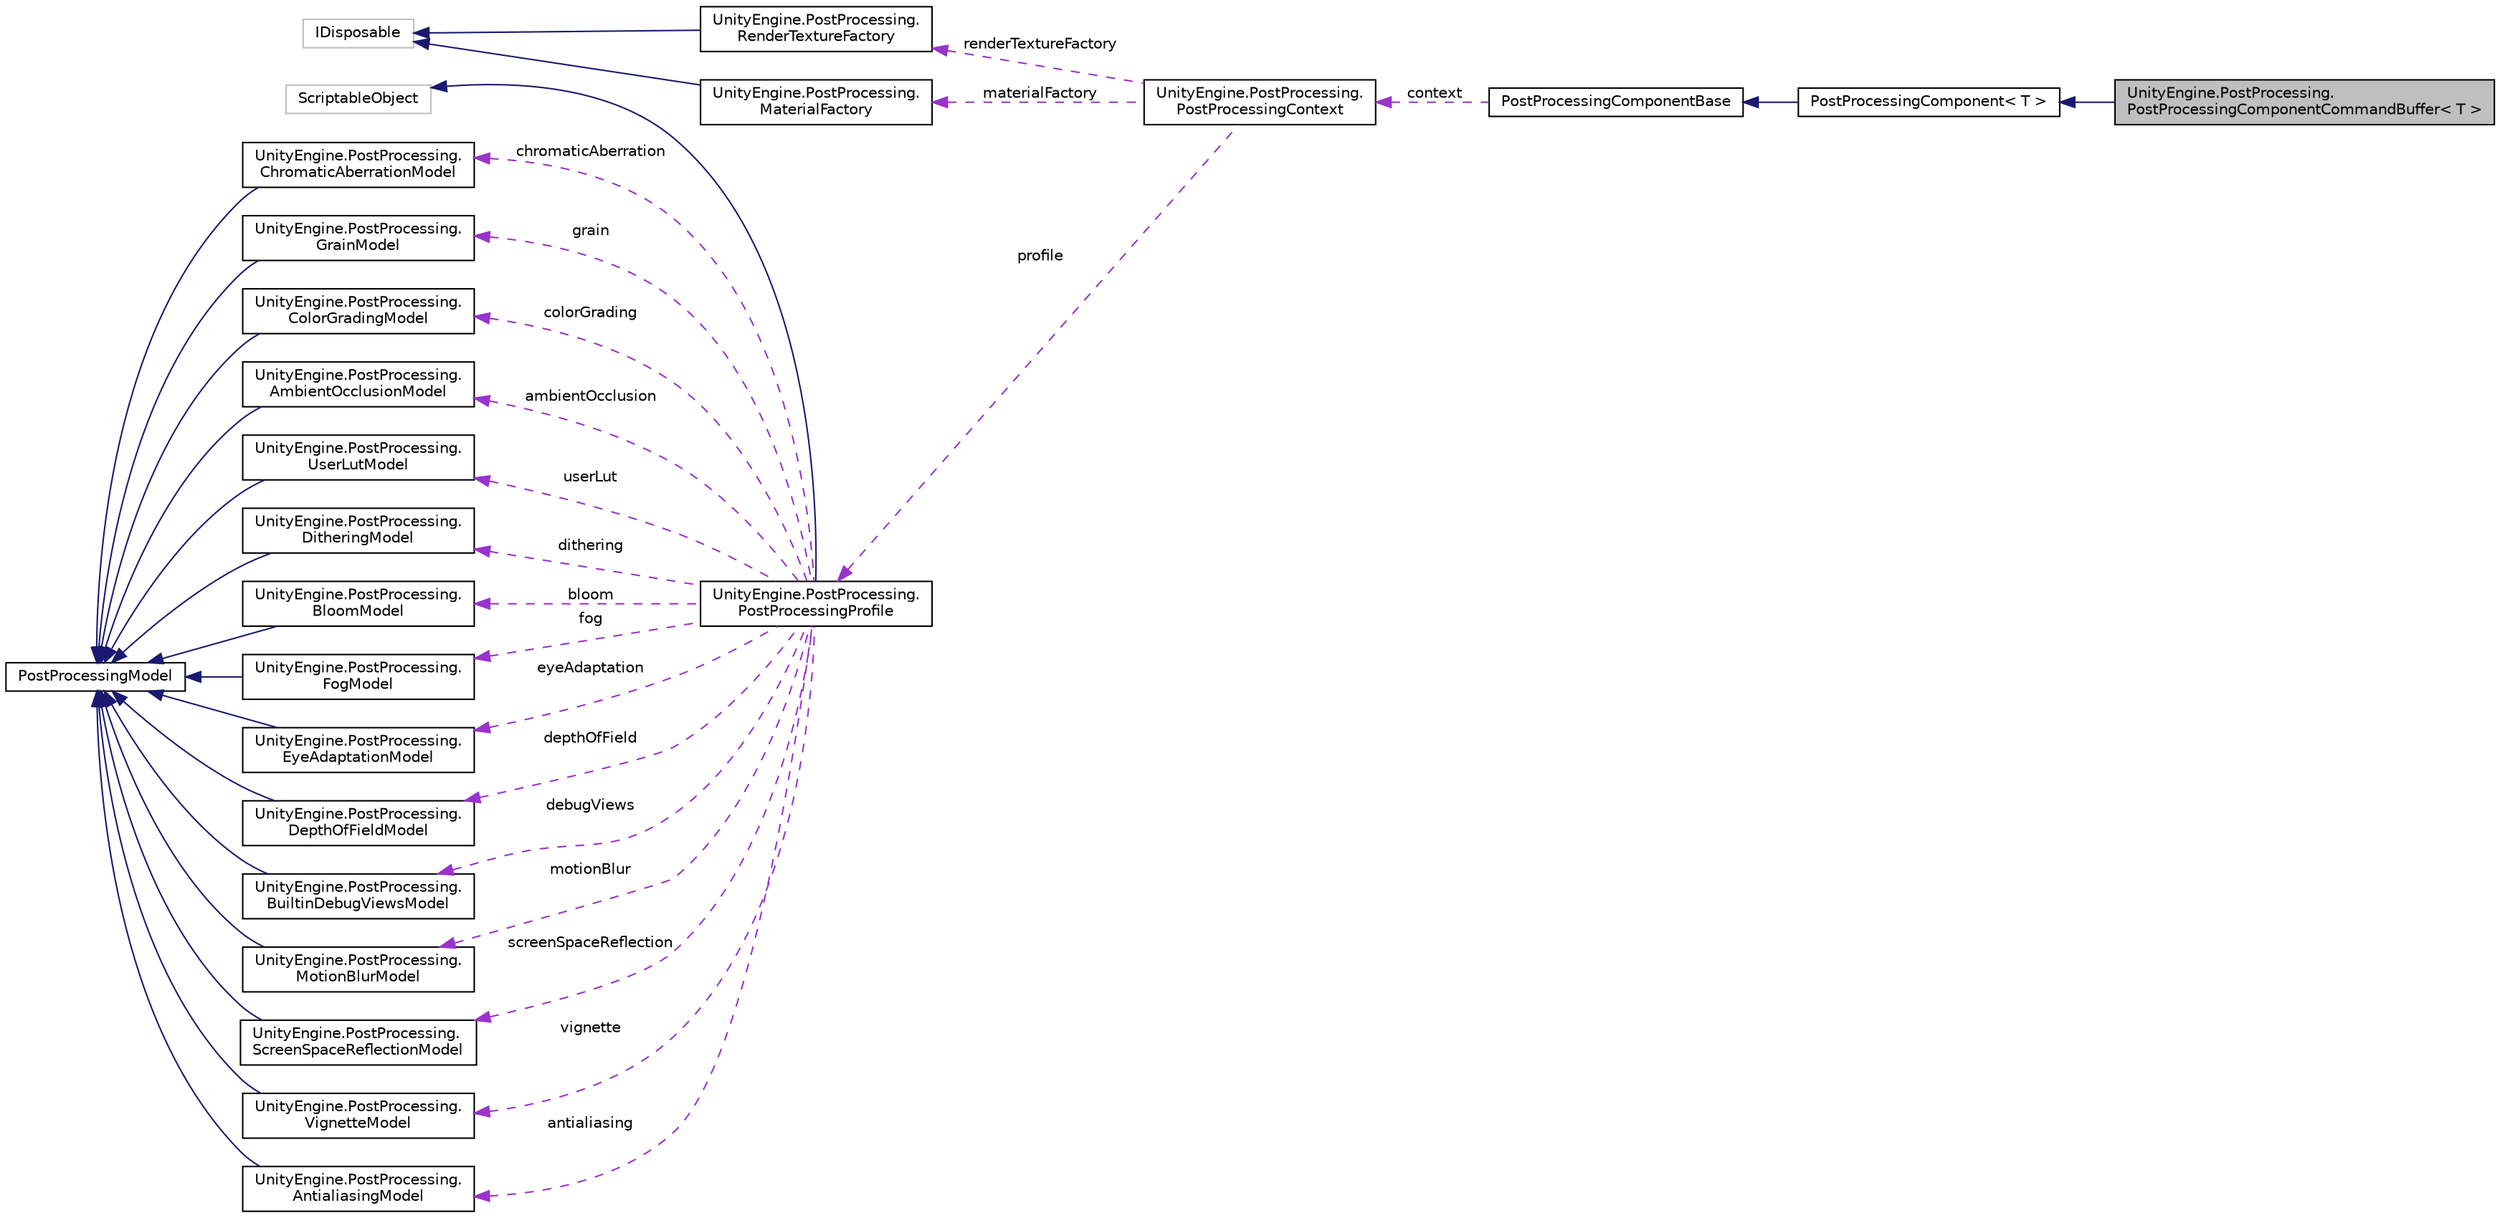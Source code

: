 digraph "UnityEngine.PostProcessing.PostProcessingComponentCommandBuffer&lt; T &gt;"
{
  edge [fontname="Helvetica",fontsize="10",labelfontname="Helvetica",labelfontsize="10"];
  node [fontname="Helvetica",fontsize="10",shape=record];
  rankdir="LR";
  Node3 [label="UnityEngine.PostProcessing.\lPostProcessingComponentCommandBuffer\< T \>",height=0.2,width=0.4,color="black", fillcolor="grey75", style="filled", fontcolor="black"];
  Node4 -> Node3 [dir="back",color="midnightblue",fontsize="10",style="solid"];
  Node4 [label="PostProcessingComponent\< T \>",height=0.2,width=0.4,color="black", fillcolor="white", style="filled",URL="$class_unity_engine_1_1_post_processing_1_1_post_processing_component.html"];
  Node5 -> Node4 [dir="back",color="midnightblue",fontsize="10",style="solid"];
  Node5 [label="PostProcessingComponentBase",height=0.2,width=0.4,color="black", fillcolor="white", style="filled",URL="$class_unity_engine_1_1_post_processing_1_1_post_processing_component_base.html"];
  Node6 -> Node5 [dir="back",color="darkorchid3",fontsize="10",style="dashed",label=" context" ];
  Node6 [label="UnityEngine.PostProcessing.\lPostProcessingContext",height=0.2,width=0.4,color="black", fillcolor="white", style="filled",URL="$class_unity_engine_1_1_post_processing_1_1_post_processing_context.html"];
  Node7 -> Node6 [dir="back",color="darkorchid3",fontsize="10",style="dashed",label=" renderTextureFactory" ];
  Node7 [label="UnityEngine.PostProcessing.\lRenderTextureFactory",height=0.2,width=0.4,color="black", fillcolor="white", style="filled",URL="$class_unity_engine_1_1_post_processing_1_1_render_texture_factory.html"];
  Node8 -> Node7 [dir="back",color="midnightblue",fontsize="10",style="solid"];
  Node8 [label="IDisposable",height=0.2,width=0.4,color="grey75", fillcolor="white", style="filled"];
  Node9 -> Node6 [dir="back",color="darkorchid3",fontsize="10",style="dashed",label=" profile" ];
  Node9 [label="UnityEngine.PostProcessing.\lPostProcessingProfile",height=0.2,width=0.4,color="black", fillcolor="white", style="filled",URL="$class_unity_engine_1_1_post_processing_1_1_post_processing_profile.html"];
  Node10 -> Node9 [dir="back",color="midnightblue",fontsize="10",style="solid"];
  Node10 [label="ScriptableObject",height=0.2,width=0.4,color="grey75", fillcolor="white", style="filled"];
  Node11 -> Node9 [dir="back",color="darkorchid3",fontsize="10",style="dashed",label=" chromaticAberration" ];
  Node11 [label="UnityEngine.PostProcessing.\lChromaticAberrationModel",height=0.2,width=0.4,color="black", fillcolor="white", style="filled",URL="$class_unity_engine_1_1_post_processing_1_1_chromatic_aberration_model.html"];
  Node12 -> Node11 [dir="back",color="midnightblue",fontsize="10",style="solid"];
  Node12 [label="PostProcessingModel",height=0.2,width=0.4,color="black", fillcolor="white", style="filled",URL="$class_unity_engine_1_1_post_processing_1_1_post_processing_model.html"];
  Node13 -> Node9 [dir="back",color="darkorchid3",fontsize="10",style="dashed",label=" grain" ];
  Node13 [label="UnityEngine.PostProcessing.\lGrainModel",height=0.2,width=0.4,color="black", fillcolor="white", style="filled",URL="$class_unity_engine_1_1_post_processing_1_1_grain_model.html"];
  Node12 -> Node13 [dir="back",color="midnightblue",fontsize="10",style="solid"];
  Node14 -> Node9 [dir="back",color="darkorchid3",fontsize="10",style="dashed",label=" colorGrading" ];
  Node14 [label="UnityEngine.PostProcessing.\lColorGradingModel",height=0.2,width=0.4,color="black", fillcolor="white", style="filled",URL="$class_unity_engine_1_1_post_processing_1_1_color_grading_model.html"];
  Node12 -> Node14 [dir="back",color="midnightblue",fontsize="10",style="solid"];
  Node15 -> Node9 [dir="back",color="darkorchid3",fontsize="10",style="dashed",label=" ambientOcclusion" ];
  Node15 [label="UnityEngine.PostProcessing.\lAmbientOcclusionModel",height=0.2,width=0.4,color="black", fillcolor="white", style="filled",URL="$class_unity_engine_1_1_post_processing_1_1_ambient_occlusion_model.html"];
  Node12 -> Node15 [dir="back",color="midnightblue",fontsize="10",style="solid"];
  Node16 -> Node9 [dir="back",color="darkorchid3",fontsize="10",style="dashed",label=" userLut" ];
  Node16 [label="UnityEngine.PostProcessing.\lUserLutModel",height=0.2,width=0.4,color="black", fillcolor="white", style="filled",URL="$class_unity_engine_1_1_post_processing_1_1_user_lut_model.html"];
  Node12 -> Node16 [dir="back",color="midnightblue",fontsize="10",style="solid"];
  Node17 -> Node9 [dir="back",color="darkorchid3",fontsize="10",style="dashed",label=" dithering" ];
  Node17 [label="UnityEngine.PostProcessing.\lDitheringModel",height=0.2,width=0.4,color="black", fillcolor="white", style="filled",URL="$class_unity_engine_1_1_post_processing_1_1_dithering_model.html"];
  Node12 -> Node17 [dir="back",color="midnightblue",fontsize="10",style="solid"];
  Node18 -> Node9 [dir="back",color="darkorchid3",fontsize="10",style="dashed",label=" bloom" ];
  Node18 [label="UnityEngine.PostProcessing.\lBloomModel",height=0.2,width=0.4,color="black", fillcolor="white", style="filled",URL="$class_unity_engine_1_1_post_processing_1_1_bloom_model.html"];
  Node12 -> Node18 [dir="back",color="midnightblue",fontsize="10",style="solid"];
  Node19 -> Node9 [dir="back",color="darkorchid3",fontsize="10",style="dashed",label=" fog" ];
  Node19 [label="UnityEngine.PostProcessing.\lFogModel",height=0.2,width=0.4,color="black", fillcolor="white", style="filled",URL="$class_unity_engine_1_1_post_processing_1_1_fog_model.html"];
  Node12 -> Node19 [dir="back",color="midnightblue",fontsize="10",style="solid"];
  Node20 -> Node9 [dir="back",color="darkorchid3",fontsize="10",style="dashed",label=" eyeAdaptation" ];
  Node20 [label="UnityEngine.PostProcessing.\lEyeAdaptationModel",height=0.2,width=0.4,color="black", fillcolor="white", style="filled",URL="$class_unity_engine_1_1_post_processing_1_1_eye_adaptation_model.html"];
  Node12 -> Node20 [dir="back",color="midnightblue",fontsize="10",style="solid"];
  Node21 -> Node9 [dir="back",color="darkorchid3",fontsize="10",style="dashed",label=" depthOfField" ];
  Node21 [label="UnityEngine.PostProcessing.\lDepthOfFieldModel",height=0.2,width=0.4,color="black", fillcolor="white", style="filled",URL="$class_unity_engine_1_1_post_processing_1_1_depth_of_field_model.html"];
  Node12 -> Node21 [dir="back",color="midnightblue",fontsize="10",style="solid"];
  Node22 -> Node9 [dir="back",color="darkorchid3",fontsize="10",style="dashed",label=" debugViews" ];
  Node22 [label="UnityEngine.PostProcessing.\lBuiltinDebugViewsModel",height=0.2,width=0.4,color="black", fillcolor="white", style="filled",URL="$class_unity_engine_1_1_post_processing_1_1_builtin_debug_views_model.html"];
  Node12 -> Node22 [dir="back",color="midnightblue",fontsize="10",style="solid"];
  Node23 -> Node9 [dir="back",color="darkorchid3",fontsize="10",style="dashed",label=" motionBlur" ];
  Node23 [label="UnityEngine.PostProcessing.\lMotionBlurModel",height=0.2,width=0.4,color="black", fillcolor="white", style="filled",URL="$class_unity_engine_1_1_post_processing_1_1_motion_blur_model.html"];
  Node12 -> Node23 [dir="back",color="midnightblue",fontsize="10",style="solid"];
  Node24 -> Node9 [dir="back",color="darkorchid3",fontsize="10",style="dashed",label=" screenSpaceReflection" ];
  Node24 [label="UnityEngine.PostProcessing.\lScreenSpaceReflectionModel",height=0.2,width=0.4,color="black", fillcolor="white", style="filled",URL="$class_unity_engine_1_1_post_processing_1_1_screen_space_reflection_model.html"];
  Node12 -> Node24 [dir="back",color="midnightblue",fontsize="10",style="solid"];
  Node25 -> Node9 [dir="back",color="darkorchid3",fontsize="10",style="dashed",label=" vignette" ];
  Node25 [label="UnityEngine.PostProcessing.\lVignetteModel",height=0.2,width=0.4,color="black", fillcolor="white", style="filled",URL="$class_unity_engine_1_1_post_processing_1_1_vignette_model.html"];
  Node12 -> Node25 [dir="back",color="midnightblue",fontsize="10",style="solid"];
  Node26 -> Node9 [dir="back",color="darkorchid3",fontsize="10",style="dashed",label=" antialiasing" ];
  Node26 [label="UnityEngine.PostProcessing.\lAntialiasingModel",height=0.2,width=0.4,color="black", fillcolor="white", style="filled",URL="$class_unity_engine_1_1_post_processing_1_1_antialiasing_model.html"];
  Node12 -> Node26 [dir="back",color="midnightblue",fontsize="10",style="solid"];
  Node27 -> Node6 [dir="back",color="darkorchid3",fontsize="10",style="dashed",label=" materialFactory" ];
  Node27 [label="UnityEngine.PostProcessing.\lMaterialFactory",height=0.2,width=0.4,color="black", fillcolor="white", style="filled",URL="$class_unity_engine_1_1_post_processing_1_1_material_factory.html"];
  Node8 -> Node27 [dir="back",color="midnightblue",fontsize="10",style="solid"];
}
